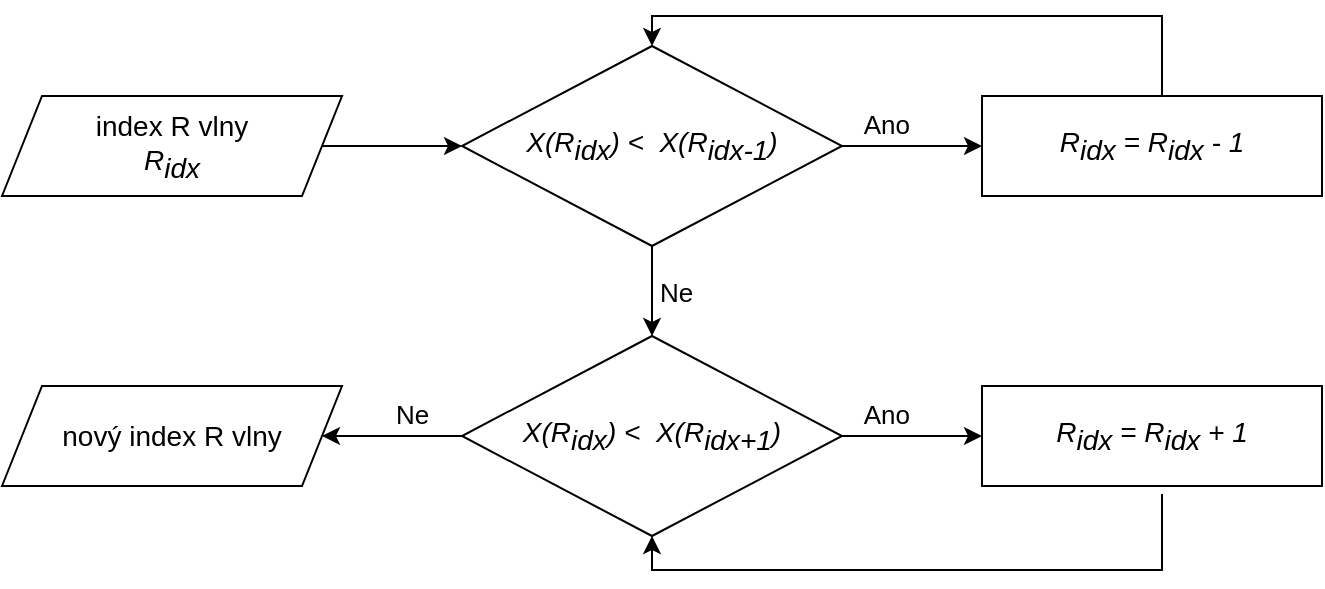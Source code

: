 <mxfile version="14.5.8" type="device"><diagram id="C5RBs43oDa-KdzZeNtuy" name="Page-1"><mxGraphModel dx="1678" dy="918" grid="1" gridSize="10" guides="1" tooltips="1" connect="1" arrows="1" fold="1" page="1" pageScale="1" pageWidth="1169" pageHeight="827" math="0" shadow="0"><root><mxCell id="WIyWlLk6GJQsqaUBKTNV-0"/><mxCell id="WIyWlLk6GJQsqaUBKTNV-1" parent="WIyWlLk6GJQsqaUBKTNV-0"/><mxCell id="rOaK1MCm6YV9Jrneuwh6-13" value="" style="edgeStyle=orthogonalEdgeStyle;rounded=0;sketch=0;orthogonalLoop=1;jettySize=auto;html=1;" edge="1" parent="WIyWlLk6GJQsqaUBKTNV-1" source="rOaK1MCm6YV9Jrneuwh6-0" target="rOaK1MCm6YV9Jrneuwh6-1"><mxGeometry relative="1" as="geometry"/></mxCell><mxCell id="rOaK1MCm6YV9Jrneuwh6-0" value="&lt;div style=&quot;font-size: 14px;&quot;&gt;&lt;font style=&quot;font-size: 14px;&quot;&gt;index R vlny&lt;/font&gt;&lt;/div&gt;&lt;div style=&quot;font-size: 14px;&quot;&gt;&lt;font style=&quot;font-size: 14px;&quot;&gt;&lt;i style=&quot;font-size: 14px;&quot;&gt;R&lt;sub style=&quot;font-size: 14px;&quot;&gt;idx&lt;/sub&gt;&lt;/i&gt;&lt;br style=&quot;font-size: 14px;&quot;&gt;&lt;/font&gt;&lt;/div&gt;" style="shape=parallelogram;perimeter=parallelogramPerimeter;whiteSpace=wrap;html=1;fixedSize=1;sketch=0;fontSize=14;" vertex="1" parent="WIyWlLk6GJQsqaUBKTNV-1"><mxGeometry x="50" y="100" width="170" height="50" as="geometry"/></mxCell><mxCell id="rOaK1MCm6YV9Jrneuwh6-12" value="Ano" style="edgeStyle=orthogonalEdgeStyle;rounded=0;sketch=0;orthogonalLoop=1;jettySize=auto;html=1;verticalAlign=bottom;fontSize=13;align=right;" edge="1" parent="WIyWlLk6GJQsqaUBKTNV-1" source="rOaK1MCm6YV9Jrneuwh6-1" target="rOaK1MCm6YV9Jrneuwh6-3"><mxGeometry relative="1" as="geometry"/></mxCell><mxCell id="rOaK1MCm6YV9Jrneuwh6-23" value="Ne" style="edgeStyle=orthogonalEdgeStyle;rounded=0;sketch=0;jumpStyle=gap;orthogonalLoop=1;jettySize=auto;html=1;fontSize=13;align=left;spacing=4;" edge="1" parent="WIyWlLk6GJQsqaUBKTNV-1" source="rOaK1MCm6YV9Jrneuwh6-1" target="rOaK1MCm6YV9Jrneuwh6-5"><mxGeometry relative="1" as="geometry"/></mxCell><mxCell id="rOaK1MCm6YV9Jrneuwh6-1" value="&lt;i style=&quot;font-size: 14px;&quot;&gt;&lt;font style=&quot;font-size: 14px;&quot;&gt;X(R&lt;sub style=&quot;font-size: 14px;&quot;&gt;idx&lt;/sub&gt;) &amp;lt;&amp;nbsp; X(R&lt;sub style=&quot;font-size: 14px;&quot;&gt;idx-1&lt;/sub&gt;)&lt;/font&gt;&lt;/i&gt;" style="rhombus;whiteSpace=wrap;html=1;sketch=0;fontSize=14;spacing=2;fontFamily=Helvetica;" vertex="1" parent="WIyWlLk6GJQsqaUBKTNV-1"><mxGeometry x="280" y="75" width="190" height="100" as="geometry"/></mxCell><mxCell id="rOaK1MCm6YV9Jrneuwh6-14" style="edgeStyle=orthogonalEdgeStyle;rounded=0;sketch=0;jumpStyle=gap;orthogonalLoop=1;jettySize=auto;html=1;entryX=0.5;entryY=0;entryDx=0;entryDy=0;" edge="1" parent="WIyWlLk6GJQsqaUBKTNV-1" source="rOaK1MCm6YV9Jrneuwh6-3" target="rOaK1MCm6YV9Jrneuwh6-1"><mxGeometry relative="1" as="geometry"><Array as="points"><mxPoint x="630" y="60"/><mxPoint x="375" y="60"/></Array></mxGeometry></mxCell><mxCell id="rOaK1MCm6YV9Jrneuwh6-3" value="&lt;font style=&quot;font-size: 14px;&quot;&gt;&lt;i style=&quot;font-size: 14px;&quot;&gt;R&lt;sub style=&quot;font-size: 14px;&quot;&gt;idx &lt;/sub&gt;= R&lt;sub style=&quot;font-size: 14px;&quot;&gt;idx &lt;/sub&gt;- 1&lt;/i&gt;&lt;br style=&quot;font-size: 14px;&quot;&gt;&lt;/font&gt;" style="whiteSpace=wrap;html=1;sketch=0;fontSize=14;" vertex="1" parent="WIyWlLk6GJQsqaUBKTNV-1"><mxGeometry x="540" y="100" width="170" height="50" as="geometry"/></mxCell><mxCell id="rOaK1MCm6YV9Jrneuwh6-16" value="Ano" style="edgeStyle=orthogonalEdgeStyle;rounded=0;sketch=0;jumpStyle=gap;orthogonalLoop=1;jettySize=auto;html=1;align=right;verticalAlign=bottom;fontSize=13;" edge="1" parent="WIyWlLk6GJQsqaUBKTNV-1" source="rOaK1MCm6YV9Jrneuwh6-5" target="rOaK1MCm6YV9Jrneuwh6-10"><mxGeometry relative="1" as="geometry"/></mxCell><mxCell id="rOaK1MCm6YV9Jrneuwh6-22" value="Ne" style="edgeStyle=orthogonalEdgeStyle;rounded=0;sketch=0;jumpStyle=gap;orthogonalLoop=1;jettySize=auto;html=1;align=left;verticalAlign=bottom;fontSize=13;" edge="1" parent="WIyWlLk6GJQsqaUBKTNV-1" source="rOaK1MCm6YV9Jrneuwh6-5" target="rOaK1MCm6YV9Jrneuwh6-20"><mxGeometry relative="1" as="geometry"/></mxCell><mxCell id="rOaK1MCm6YV9Jrneuwh6-5" value="&lt;i style=&quot;font-size: 14px;&quot;&gt;&lt;font style=&quot;font-size: 14px;&quot;&gt;X(R&lt;sub style=&quot;font-size: 14px;&quot;&gt;idx&lt;/sub&gt;) &amp;lt;&amp;nbsp; X(R&lt;sub style=&quot;font-size: 14px;&quot;&gt;idx+1&lt;/sub&gt;)&lt;/font&gt;&lt;/i&gt;" style="rhombus;whiteSpace=wrap;html=1;sketch=0;fontSize=14;" vertex="1" parent="WIyWlLk6GJQsqaUBKTNV-1"><mxGeometry x="280" y="220" width="190" height="100" as="geometry"/></mxCell><mxCell id="rOaK1MCm6YV9Jrneuwh6-17" style="edgeStyle=orthogonalEdgeStyle;rounded=0;sketch=0;jumpStyle=gap;orthogonalLoop=1;jettySize=auto;html=1;entryX=0.5;entryY=1;entryDx=0;entryDy=0;align=center;" edge="1" parent="WIyWlLk6GJQsqaUBKTNV-1" target="rOaK1MCm6YV9Jrneuwh6-5"><mxGeometry relative="1" as="geometry"><mxPoint x="630" y="299" as="sourcePoint"/><mxPoint x="385" y="329" as="targetPoint"/><Array as="points"><mxPoint x="630" y="337"/><mxPoint x="375" y="337"/></Array></mxGeometry></mxCell><mxCell id="rOaK1MCm6YV9Jrneuwh6-10" value="&lt;font style=&quot;font-size: 14px;&quot;&gt;&lt;i style=&quot;font-size: 14px;&quot;&gt;R&lt;sub style=&quot;font-size: 14px;&quot;&gt;idx &lt;/sub&gt;= R&lt;sub style=&quot;font-size: 14px;&quot;&gt;idx &lt;/sub&gt;+ 1&lt;/i&gt;&lt;br style=&quot;font-size: 14px;&quot;&gt;&lt;/font&gt;" style="whiteSpace=wrap;html=1;sketch=0;fontSize=14;" vertex="1" parent="WIyWlLk6GJQsqaUBKTNV-1"><mxGeometry x="540" y="245" width="170" height="50" as="geometry"/></mxCell><mxCell id="rOaK1MCm6YV9Jrneuwh6-20" value="&lt;div style=&quot;font-size: 14px;&quot;&gt;&lt;font style=&quot;font-size: 14px;&quot;&gt;nový index R vlny&lt;/font&gt;&lt;/div&gt;" style="shape=parallelogram;perimeter=parallelogramPerimeter;whiteSpace=wrap;html=1;fixedSize=1;sketch=0;fontSize=14;" vertex="1" parent="WIyWlLk6GJQsqaUBKTNV-1"><mxGeometry x="50" y="245" width="170" height="50" as="geometry"/></mxCell></root></mxGraphModel></diagram></mxfile>